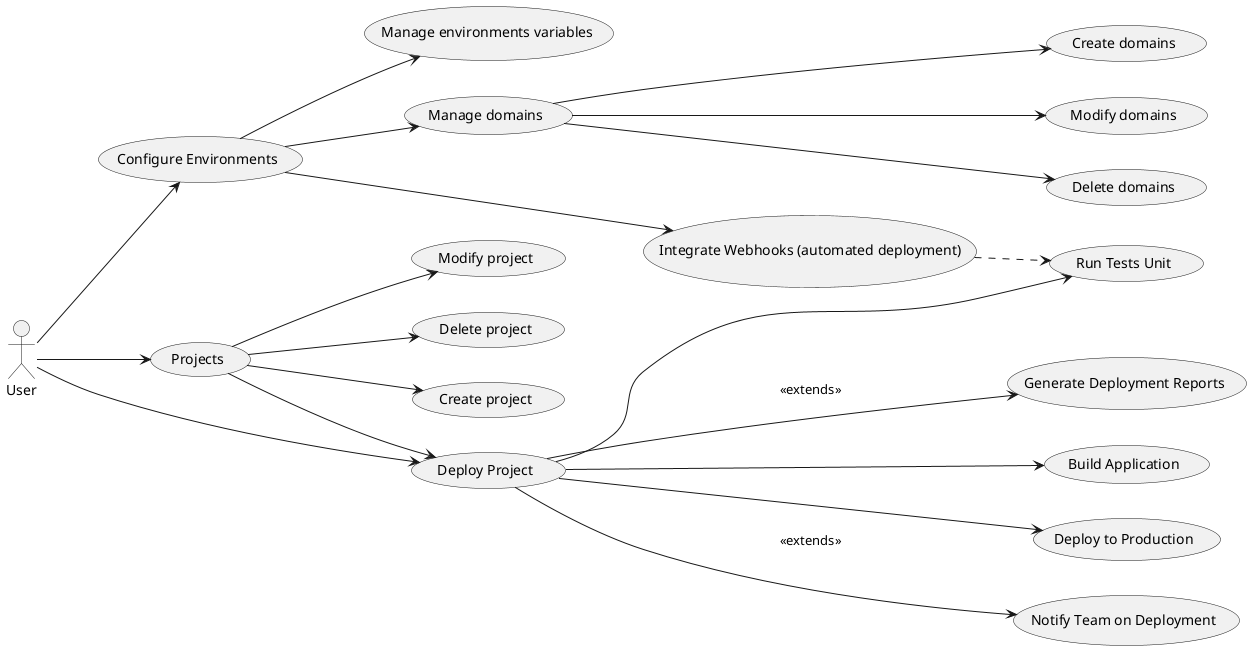 @startuml "Deployment app"

left to right direction

actor "User" as User

usecase "Deploy Project" as Deploy
usecase "Projects" as Projects

usecase "Configure Environments" as Configuration

usecase "Run Tests Unit" as TestsUnit
usecase "Build Application" as BuildApplication
usecase "Deploy to Production" as DeployProduction

usecase "Create project" as CreateProject
usecase "Modify project" as ModifyProject
usecase "Delete project" as DeleteProject

usecase "Create domains" as CreateDomain
usecase "Modify domains" as ModifyDomain
usecase "Delete domains" as DeleteDomain

usecase "Manage environments variables" as ManageEnvVariables
usecase "Manage domains" as ManageDomains
usecase "Integrate Webhooks (automated deployment)" as IntegrateWebHooks
usecase "Notify Team on Deployment" as NotifyTeam
usecase "Generate Deployment Reports" as DeploymentReports

User --> Deploy
User --> Configuration
User --> Projects

Projects --> Deploy

Projects --> CreateProject
Projects --> ModifyProject
Projects --> DeleteProject

Configuration --> ManageEnvVariables
Configuration --> ManageDomains
Configuration --> IntegrateWebHooks

ManageDomains --> CreateDomain
ManageDomains --> ModifyDomain
ManageDomains --> DeleteDomain

IntegrateWebHooks .> TestsUnit

Deploy --> TestsUnit
Deploy --> BuildApplication
Deploy --> DeployProduction

Deploy --> NotifyTeam : <<extends>>
Deploy --> DeploymentReports : <<extends>>

@enduml
